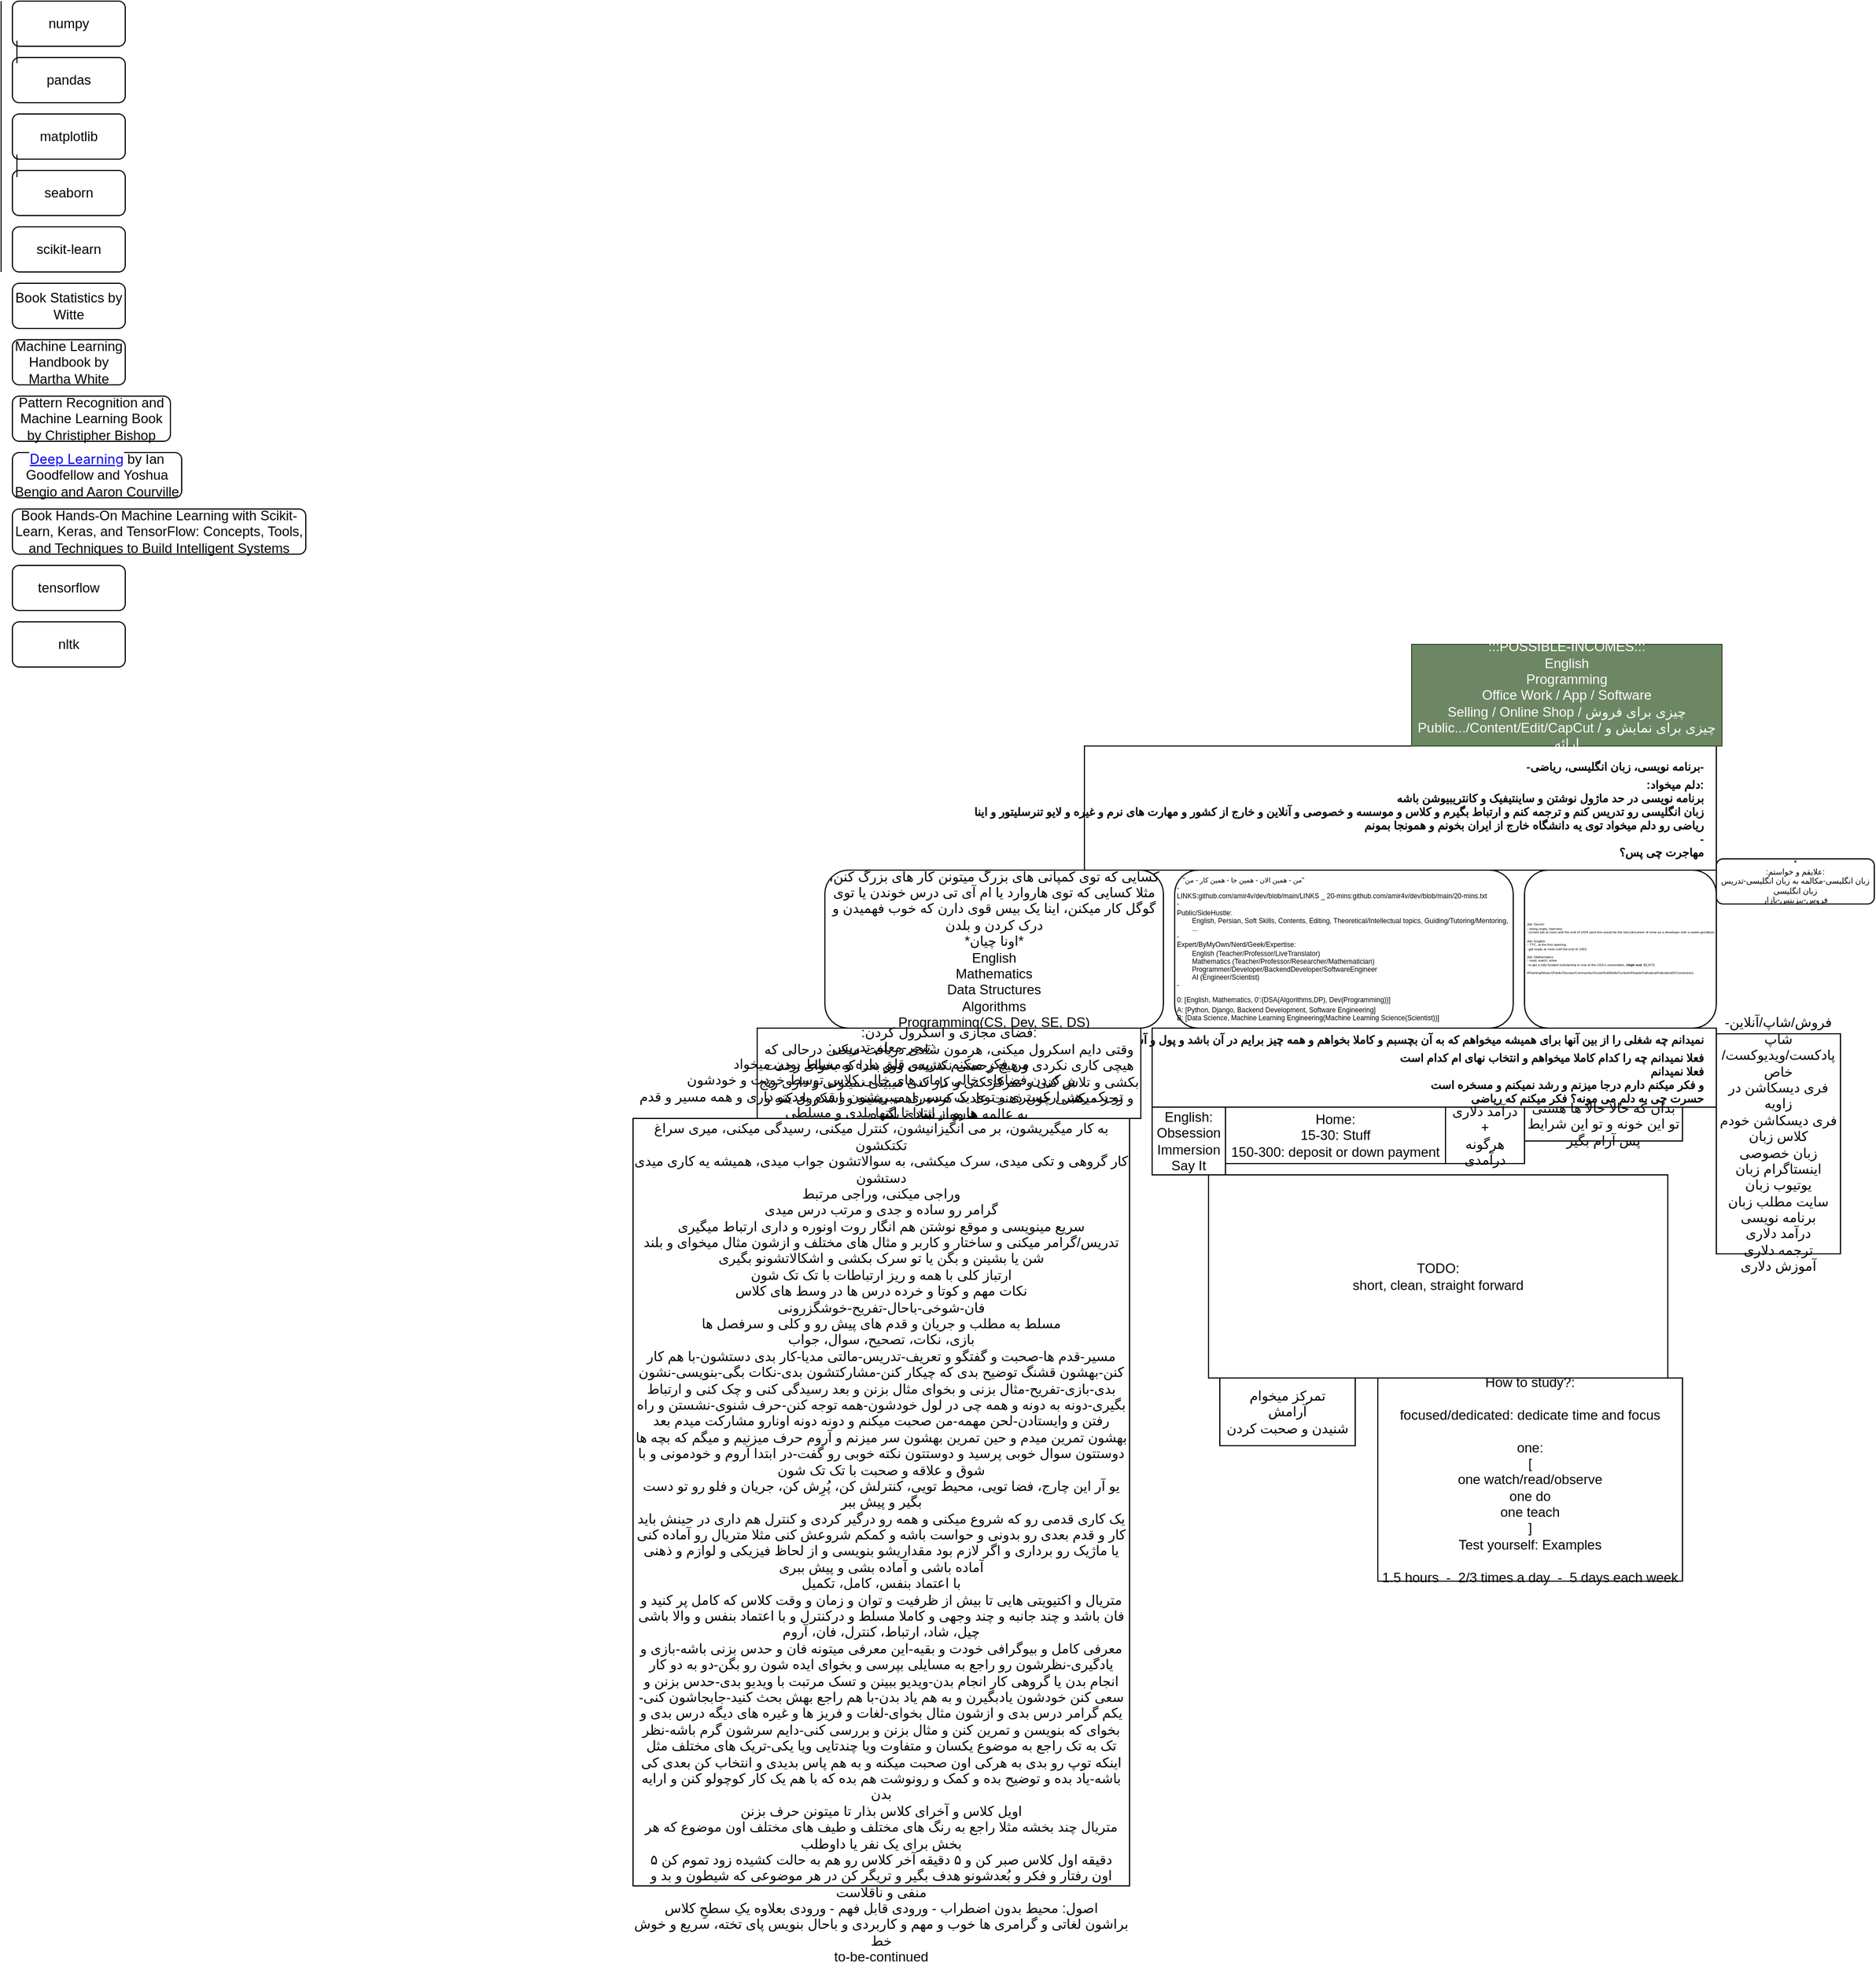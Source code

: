 <mxfile version="24.8.0">
  <diagram name="Page-1" id="Pw1lx-9ADOZ67-cU_8lc">
    <mxGraphModel dx="512" dy="1364" grid="1" gridSize="10" guides="1" tooltips="1" connect="1" arrows="1" fold="1" page="1" pageScale="1" pageWidth="850" pageHeight="1100" math="0" shadow="0">
      <root>
        <mxCell id="0" />
        <mxCell id="1" parent="0" />
        <mxCell id="uNf8jhvKmDgPgvKZIGbK-5" value="numpy" style="rounded=1;whiteSpace=wrap;html=1;" parent="1" vertex="1">
          <mxGeometry x="20" y="-1090" width="100" height="40" as="geometry" />
        </mxCell>
        <mxCell id="uNf8jhvKmDgPgvKZIGbK-6" value="pandas" style="rounded=1;whiteSpace=wrap;html=1;" parent="1" vertex="1">
          <mxGeometry x="20" y="-1040" width="100" height="40" as="geometry" />
        </mxCell>
        <mxCell id="uNf8jhvKmDgPgvKZIGbK-7" value="matplotlib" style="rounded=1;whiteSpace=wrap;html=1;" parent="1" vertex="1">
          <mxGeometry x="20" y="-990" width="100" height="40" as="geometry" />
        </mxCell>
        <mxCell id="uNf8jhvKmDgPgvKZIGbK-8" value="seaborn" style="rounded=1;whiteSpace=wrap;html=1;" parent="1" vertex="1">
          <mxGeometry x="20" y="-940" width="100" height="40" as="geometry" />
        </mxCell>
        <mxCell id="uNf8jhvKmDgPgvKZIGbK-10" value="scikit-learn" style="rounded=1;whiteSpace=wrap;html=1;" parent="1" vertex="1">
          <mxGeometry x="20" y="-890" width="100" height="40" as="geometry" />
        </mxCell>
        <mxCell id="uNf8jhvKmDgPgvKZIGbK-13" value="Book Statistics by Witte" style="rounded=1;whiteSpace=wrap;html=1;" parent="1" vertex="1">
          <mxGeometry x="20" y="-840" width="100" height="40" as="geometry" />
        </mxCell>
        <mxCell id="uNf8jhvKmDgPgvKZIGbK-14" value="Machine Learning Handbook by Martha White" style="rounded=1;whiteSpace=wrap;html=1;" parent="1" vertex="1">
          <mxGeometry x="20" y="-790" width="100" height="40" as="geometry" />
        </mxCell>
        <mxCell id="uNf8jhvKmDgPgvKZIGbK-15" value="Pattern Recognition and Machine Learning Book by Christipher Bishop" style="rounded=1;whiteSpace=wrap;html=1;" parent="1" vertex="1">
          <mxGeometry x="20" y="-740" width="140" height="40" as="geometry" />
        </mxCell>
        <mxCell id="uNf8jhvKmDgPgvKZIGbK-16" value="&lt;font style=&quot;font-size: 12px;&quot;&gt;&lt;a style=&quot;box-sizing: unset; cursor: pointer; font-family: -apple-system, BlinkMacSystemFont, &amp;quot;Segoe UI&amp;quot;, Helvetica, Arial, sans-serif, &amp;quot;Apple Color Emoji&amp;quot;, &amp;quot;Segoe UI Emoji&amp;quot;, &amp;quot;Segoe UI Symbol&amp;quot;; text-align: left; background-color: rgb(255, 255, 255);&quot; href=&quot;https://www.deeplearningbook.org/&quot;&gt;Deep Learning&lt;/a&gt;&amp;nbsp;by Ian Goodfellow and Yoshua Bengio and Aaron Courville&lt;/font&gt;" style="rounded=1;whiteSpace=wrap;html=1;" parent="1" vertex="1">
          <mxGeometry x="20" y="-690" width="150" height="40" as="geometry" />
        </mxCell>
        <mxCell id="uNf8jhvKmDgPgvKZIGbK-18" value="Book Hands-On Machine Learning with Scikit-Learn, Keras, and TensorFlow: Concepts, Tools, and Techniques to Build Intelligent Systems" style="rounded=1;whiteSpace=wrap;html=1;" parent="1" vertex="1">
          <mxGeometry x="20" y="-640" width="260" height="40" as="geometry" />
        </mxCell>
        <mxCell id="eiy_VjTBnV1nARQNC3YB-1" value="" style="endArrow=none;html=1;rounded=0;" parent="1" edge="1">
          <mxGeometry width="50" height="50" relative="1" as="geometry">
            <mxPoint x="10" y="-850" as="sourcePoint" />
            <mxPoint x="10" y="-1090" as="targetPoint" />
          </mxGeometry>
        </mxCell>
        <mxCell id="eiy_VjTBnV1nARQNC3YB-2" value="tensorflow" style="rounded=1;whiteSpace=wrap;html=1;" parent="1" vertex="1">
          <mxGeometry x="20" y="-590" width="100" height="40" as="geometry" />
        </mxCell>
        <mxCell id="eiy_VjTBnV1nARQNC3YB-6" value="nltk" style="rounded=1;whiteSpace=wrap;html=1;" parent="1" vertex="1">
          <mxGeometry x="20" y="-540" width="100" height="40" as="geometry" />
        </mxCell>
        <mxCell id="rNfnYfNZXdWyFEMV66Mj-3" value="" style="endArrow=none;html=1;rounded=0;" parent="1" edge="1">
          <mxGeometry width="50" height="50" relative="1" as="geometry">
            <mxPoint x="24" y="-1035" as="sourcePoint" />
            <mxPoint x="24" y="-1055" as="targetPoint" />
          </mxGeometry>
        </mxCell>
        <mxCell id="rNfnYfNZXdWyFEMV66Mj-4" value="" style="endArrow=none;html=1;rounded=0;" parent="1" edge="1">
          <mxGeometry width="50" height="50" relative="1" as="geometry">
            <mxPoint x="24" y="-934" as="sourcePoint" />
            <mxPoint x="24" y="-954" as="targetPoint" />
          </mxGeometry>
        </mxCell>
        <mxCell id="NjcC3SJjB0qP52kyVzx2-1" value="کسایی که توی کمپانی های بزرگ میتونن کار های بزرگ کنن، مثلا کسایی که توی هاروارد یا ام آی تی درس خوندن یا توی گوگل کار میکنن، اینا یک بیس قوی دارن که خوب فهمیدن و درک کردن و بلدن&lt;br&gt;*اونا چیان*&lt;br&gt;English&lt;br&gt;Mathematics&lt;br&gt;Data Structures&lt;br&gt;Algorithms&lt;br&gt;Programming(CS, Dev, SE, DS)" style="rounded=1;whiteSpace=wrap;html=1;" parent="1" vertex="1">
          <mxGeometry x="740" y="-320" width="300" height="140" as="geometry" />
        </mxCell>
        <mxCell id="m1dlzt6d_2SXBuBqFUNx-1" value="&lt;div style=&quot;font-size: 6px;&quot;&gt;&lt;font style=&quot;font-size: 6px;&quot;&gt;&lt;font style=&quot;font-size: 6px;&quot;&gt;&amp;nbsp; &amp;nbsp;&quot;من - همین الان - همین جا - همین کار - من&quot;&lt;/font&gt;&lt;/font&gt;&lt;/div&gt;&lt;div style=&quot;font-size: 6px;&quot;&gt;&lt;font style=&quot;font-size: 6px;&quot;&gt;&lt;font style=&quot;font-size: 6px;&quot;&gt;-&lt;/font&gt;&lt;/font&gt;&lt;/div&gt;&lt;div style=&quot;font-size: 6px;&quot;&gt;&lt;font style=&quot;font-size: 6px;&quot;&gt;&lt;font style=&quot;font-size: 6px;&quot;&gt;LINKS:github.com/amir4v/dev/blob/main/LINKS _ 20-mins:github.com/amir4v/dev/blob/main/20-mins.txt&lt;/font&gt;&lt;/font&gt;&lt;/div&gt;&lt;div style=&quot;font-size: 6px;&quot;&gt;&lt;font style=&quot;font-size: 6px;&quot;&gt;-&lt;/font&gt;&lt;/div&gt;&lt;div style=&quot;font-size: 6px;&quot;&gt;&lt;font style=&quot;font-size: 6px;&quot;&gt;Public/SideHustle:&lt;/font&gt;&lt;/div&gt;&lt;div style=&quot;font-size: 6px;&quot;&gt;&lt;font style=&quot;font-size: 6px;&quot;&gt;&lt;font style=&quot;font-size: 6px;&quot;&gt;&lt;span style=&quot;white-space: pre;&quot;&gt;&#x9;&lt;/span&gt;English, Persian,&amp;nbsp;&lt;/font&gt;&lt;/font&gt;&lt;span style=&quot;background-color: initial;&quot;&gt;Soft Skills,&amp;nbsp;&lt;/span&gt;&lt;span style=&quot;background-color: initial;&quot;&gt;Contents, Editing, Theoretical/Intellectual topics, Guiding/Tutoring/Mentoring,&lt;/span&gt;&lt;/div&gt;&lt;div style=&quot;font-size: 6px;&quot;&gt;&lt;span style=&quot;background-color: initial;&quot;&gt;&lt;span style=&quot;white-space: pre;&quot;&gt;&#x9;&lt;/span&gt;...&lt;br&gt;&lt;/span&gt;&lt;/div&gt;&lt;div style=&quot;font-size: 6px;&quot;&gt;&lt;font style=&quot;font-size: 6px;&quot;&gt;&lt;font style=&quot;font-size: 6px;&quot;&gt;&lt;font style=&quot;font-size: 6px;&quot;&gt;-&lt;/font&gt;&lt;/font&gt;&lt;/font&gt;&lt;/div&gt;&lt;div style=&quot;font-size: 6px;&quot;&gt;&lt;font style=&quot;font-size: 6px;&quot;&gt;&lt;font style=&quot;font-size: 6px;&quot;&gt;&lt;font style=&quot;font-size: 6px;&quot;&gt;Expert/ByMyOwn/Nerd/Geek/Expertise:&lt;/font&gt;&lt;/font&gt;&lt;/font&gt;&lt;/div&gt;&lt;div style=&quot;font-size: 6px;&quot;&gt;&lt;font style=&quot;font-size: 6px;&quot;&gt;&lt;font style=&quot;font-size: 6px;&quot;&gt;&lt;font style=&quot;font-size: 6px;&quot;&gt;&lt;span style=&quot;white-space: pre;&quot;&gt;&#x9;&lt;/span&gt;English&amp;nbsp;&lt;span style=&quot;background-color: initial;&quot;&gt;(&lt;/span&gt;&lt;span style=&quot;background-color: initial;&quot;&gt;Teacher/&lt;/span&gt;&lt;/font&gt;&lt;/font&gt;&lt;/font&gt;&lt;span style=&quot;background-color: initial;&quot;&gt;Professor/&lt;/span&gt;&lt;span style=&quot;background-color: initial;&quot;&gt;LiveTranslator)&lt;/span&gt;&lt;/div&gt;&lt;div style=&quot;font-size: 6px;&quot;&gt;&lt;font style=&quot;font-size: 6px;&quot;&gt;&lt;font style=&quot;font-size: 6px;&quot;&gt;&lt;font style=&quot;font-size: 6px;&quot;&gt;&lt;span style=&quot;white-space: pre;&quot;&gt;&#x9;&lt;/span&gt;Mathematics&lt;/font&gt;&lt;span style=&quot;background-color: initial;&quot;&gt;&amp;nbsp;(Teacher/Professor/Researcher/&lt;/span&gt;&lt;/font&gt;&lt;span style=&quot;background-color: initial;&quot;&gt;Mathematician&lt;/span&gt;&lt;span style=&quot;background-color: initial;&quot;&gt;)&lt;/span&gt;&lt;/font&gt;&lt;/div&gt;&lt;div style=&quot;font-size: 6px;&quot;&gt;&lt;font style=&quot;font-size: 6px;&quot;&gt;&lt;span style=&quot;background-color: initial;&quot;&gt;&lt;span style=&quot;white-space: pre;&quot;&gt;&#x9;&lt;/span&gt;Programmer/Developer/BackendDeveloper/SoftwareEngineer&lt;/span&gt;&lt;/font&gt;&lt;/div&gt;&lt;div style=&quot;font-size: 6px;&quot;&gt;&lt;font style=&quot;font-size: 6px;&quot;&gt;&lt;span style=&quot;background-color: initial;&quot;&gt;&lt;span style=&quot;white-space: pre;&quot;&gt;&lt;span style=&quot;white-space: pre;&quot;&gt;&#x9;&lt;/span&gt;&lt;/span&gt;AI&lt;/span&gt;&lt;span style=&quot;background-color: initial;&quot;&gt;&amp;nbsp;(Engineer/Scientist)&lt;/span&gt;&lt;/font&gt;&lt;/div&gt;&lt;div style=&quot;font-size: 6px;&quot;&gt;&lt;font style=&quot;font-size: 6px;&quot;&gt;-&lt;/font&gt;&lt;/div&gt;&lt;font style=&quot;font-size: 6px;&quot;&gt;0: [English, Mathematics, 0&#39;:{DSA(Algorithms,DP), Dev(Programming)}]&lt;/font&gt;&lt;div style=&quot;font-size: 6px;&quot;&gt;&lt;font style=&quot;font-size: 6px;&quot;&gt;A: [Python, Django, Backend Development, Software Engineering]&lt;/font&gt;&lt;/div&gt;&lt;div style=&quot;font-size: 6px;&quot;&gt;&lt;font style=&quot;font-size: 6px;&quot;&gt;&lt;font style=&quot;font-size: 6px;&quot;&gt;B&lt;/font&gt;&lt;span style=&quot;background-color: initial;&quot;&gt;: [Data Science, Machine Learning Engineering(Machine Learning Science(Scientist))]&lt;/span&gt;&lt;/font&gt;&lt;/div&gt;" style="rounded=1;whiteSpace=wrap;html=1;align=left;" parent="1" vertex="1">
          <mxGeometry x="1050" y="-320" width="300" height="140" as="geometry" />
        </mxCell>
        <mxCell id="LMWK8aXgj8m5KuPDmJkq-1" value="&lt;div style=&quot;font-size: 3px;&quot;&gt;&lt;font style=&quot;font-size: 3px;&quot;&gt;Job: Dev/AI&lt;/font&gt;&lt;/div&gt;&lt;div style=&quot;font-size: 3px;&quot;&gt;&lt;font style=&quot;font-size: 3px;&quot;&gt;:: being ready, interview&lt;/font&gt;&lt;/div&gt;&lt;div style=&quot;font-size: 3px;&quot;&gt;&lt;font style=&quot;font-size: 3px;&quot;&gt;: current job at most&amp;nbsp;until the end of 1404 (and this would be the last job/career of mine as a developer with a sweet goodbye)&lt;/font&gt;&lt;/div&gt;&lt;div style=&quot;font-size: 3px;&quot;&gt;&lt;font style=&quot;font-size: 3px;&quot;&gt;&lt;br&gt;&lt;/font&gt;&lt;/div&gt;&lt;div style=&quot;font-size: 3px;&quot;&gt;&lt;font style=&quot;font-size: 3px;&quot;&gt;Job: English&lt;br&gt;&lt;/font&gt;&lt;/div&gt;&lt;div style=&quot;font-size: 3px;&quot;&gt;&lt;font style=&quot;font-size: 3px;&quot;&gt;:: TTC, at the first opening&lt;/font&gt;&lt;/div&gt;&lt;div style=&quot;font-size: 3px;&quot;&gt;&lt;font style=&quot;font-size: 3px;&quot;&gt;: get ready at most until the end of 1403&lt;/font&gt;&lt;/div&gt;&lt;div style=&quot;font-size: 3px;&quot;&gt;&lt;font style=&quot;font-size: 3px;&quot;&gt;&lt;br&gt;&lt;/font&gt;&lt;/div&gt;&lt;div style=&quot;font-size: 3px;&quot;&gt;&lt;div style=&quot;&quot;&gt;&lt;font style=&quot;font-size: 3px;&quot;&gt;Job: Mathematics&lt;/font&gt;&lt;/div&gt;&lt;div style=&quot;&quot;&gt;&lt;font style=&quot;font-size: 3px;&quot;&gt;:: read, watch, solve&lt;/font&gt;&lt;/div&gt;&lt;div style=&quot;&quot;&gt;&lt;font style=&quot;font-size: 3px;&quot;&gt;: to get a fully-funded scholarship in one of the USA&#39;s universities; (&lt;/font&gt;&lt;strong style=&quot;background-color: initial;&quot;&gt;High end&lt;/strong&gt;&lt;span style=&quot;background-color: initial;&quot;&gt;: $3,672&lt;/span&gt;&lt;span style=&quot;background-color: initial;&quot;&gt;)&lt;/span&gt;&lt;/div&gt;&lt;div style=&quot;&quot;&gt;&lt;font style=&quot;font-size: 3px;&quot;&gt;&lt;br&gt;&lt;/font&gt;&lt;/div&gt;&lt;div style=&quot;&quot;&gt;&lt;font style=&quot;font-size: 3px;&quot;&gt;#Painting/Music/(Public/Society/Community/Social/SoftSkills/Content/People/Individual/IndividualS/Connection)&lt;/font&gt;&lt;/div&gt;&lt;/div&gt;" style="rounded=1;whiteSpace=wrap;html=1;align=left;" parent="1" vertex="1">
          <mxGeometry x="1360" y="-320" width="170" height="140" as="geometry" />
        </mxCell>
        <mxCell id="AXUeFKmJ4L8ZubqQcsqx-2" value="" style="verticalLabelPosition=bottom;verticalAlign=top;html=1;shape=mxgraph.basic.rect;fillColor2=none;strokeWidth=1;size=20;indent=5;" parent="1" vertex="1">
          <mxGeometry x="970" y="-430" width="560" height="110" as="geometry" />
        </mxCell>
        <mxCell id="AXUeFKmJ4L8ZubqQcsqx-4" value="&lt;font style=&quot;font-size: 10px;&quot;&gt;-برنامه نویسی، زبان انگلیسی، ریاضی-&lt;/font&gt;&lt;div style=&quot;font-size: 10px;&quot;&gt;&lt;div style=&quot;&quot;&gt;&lt;font style=&quot;font-size: 10px;&quot;&gt;:دلم میخواد:&lt;/font&gt;&lt;/div&gt;&lt;div style=&quot;&quot;&gt;&lt;font style=&quot;font-size: 10px;&quot;&gt;برنامه نویسی در حد ماژول نوشتن و ساینتیفیک و کانتریبیوشن باشه&lt;/font&gt;&lt;/div&gt;&lt;div style=&quot;&quot;&gt;&lt;font style=&quot;font-size: 10px;&quot;&gt;زبان انگلیسی رو تدریس کنم و ترجمه کنم و ارتباط بگیرم و کلاس و موسسه و خصوصی و آنلاین و خارج از کشور و مهارت های نرم و غیره و لایو تنرسلیتور و اینا&lt;/font&gt;&lt;/div&gt;&lt;div style=&quot;&quot;&gt;&lt;font style=&quot;font-size: 10px;&quot;&gt;ریاضی رو دلم میخواد توی یه دانشگاه خارج از ایران بخونم و همونجا بمونم&lt;/font&gt;&lt;/div&gt;&lt;div style=&quot;&quot;&gt;&lt;font style=&quot;font-size: 10px;&quot;&gt;-&lt;/font&gt;&lt;/div&gt;&lt;div style=&quot;&quot;&gt;&lt;font style=&quot;font-size: 10px;&quot;&gt;مهاجرت چی پس؟&lt;/font&gt;&lt;/div&gt;&lt;/div&gt;" style="text;strokeColor=none;fillColor=none;html=1;fontSize=24;fontStyle=1;verticalAlign=middle;align=right;" parent="1" vertex="1">
          <mxGeometry x="960" y="-410" width="560" height="60" as="geometry" />
        </mxCell>
        <mxCell id="AXUeFKmJ4L8ZubqQcsqx-5" value="" style="rounded=0;whiteSpace=wrap;html=1;" parent="1" vertex="1">
          <mxGeometry x="1030" y="-180" width="500" height="70" as="geometry" />
        </mxCell>
        <mxCell id="AXUeFKmJ4L8ZubqQcsqx-6" value="&lt;font style=&quot;font-size: 10px;&quot;&gt;نمیدانم چه شغلی را از بین آنها برای همیشه میخواهم که به آن بچسبم و کاملا بخواهم و همه چیز برایم در آن باشد و پول و آسودگی و لذت و آرامش&lt;/font&gt;&lt;div style=&quot;font-size: 10px;&quot;&gt;&lt;font style=&quot;font-size: 10px;&quot;&gt;فعلا نمیدانم چه را کدام کاملا میخواهم و انتخاب نهای ام کدام است&lt;/font&gt;&lt;/div&gt;&lt;div style=&quot;font-size: 10px;&quot;&gt;&lt;font style=&quot;font-size: 10px;&quot;&gt;فعلا نمیدانم&lt;/font&gt;&lt;/div&gt;&lt;div style=&quot;font-size: 10px;&quot;&gt;&lt;font style=&quot;font-size: 10px;&quot;&gt;و فکر میکنم دارم درجا میزنم و رشد نمیکنم و مسخره است&lt;/font&gt;&lt;/div&gt;&lt;div style=&quot;font-size: 10px;&quot;&gt;&lt;font style=&quot;font-size: 10px;&quot;&gt;حسرت چی به دلم می مونه؟ فکر میکنم که ریاضی&lt;/font&gt;&lt;/div&gt;" style="text;strokeColor=none;fillColor=none;html=1;fontSize=24;fontStyle=1;verticalAlign=middle;align=right;" parent="1" vertex="1">
          <mxGeometry x="960" y="-180" width="560" height="60" as="geometry" />
        </mxCell>
        <mxCell id="AXUeFKmJ4L8ZubqQcsqx-7" value="English:&lt;div&gt;Obsession&lt;/div&gt;&lt;div&gt;Immersion&lt;/div&gt;&lt;div&gt;Say It&lt;/div&gt;" style="rounded=0;whiteSpace=wrap;html=1;" parent="1" vertex="1">
          <mxGeometry x="1030" y="-110" width="65" height="60" as="geometry" />
        </mxCell>
        <mxCell id="AXUeFKmJ4L8ZubqQcsqx-8" value="Home:&lt;div&gt;15-30: Stuff&lt;/div&gt;&lt;div&gt;150-300: deposit or down payment&lt;/div&gt;" style="rounded=0;whiteSpace=wrap;html=1;" parent="1" vertex="1">
          <mxGeometry x="1095" y="-110" width="195" height="50" as="geometry" />
        </mxCell>
        <mxCell id="AXUeFKmJ4L8ZubqQcsqx-9" value="درآمد دلاری&lt;div&gt;+&lt;/div&gt;&lt;div&gt;هرگونه درآمدی&lt;/div&gt;" style="rounded=0;whiteSpace=wrap;html=1;" parent="1" vertex="1">
          <mxGeometry x="1290" y="-110" width="70" height="50" as="geometry" />
        </mxCell>
        <mxCell id="AXUeFKmJ4L8ZubqQcsqx-10" value="بدان که حالا حالا ها هستی تو این خونه و تو این شرایط پس آرام بگیر" style="rounded=0;whiteSpace=wrap;html=1;" parent="1" vertex="1">
          <mxGeometry x="1360" y="-110" width="140" height="30" as="geometry" />
        </mxCell>
        <mxCell id="AXUeFKmJ4L8ZubqQcsqx-11" value="TODO:&lt;div&gt;short, clean, straight forward&lt;/div&gt;" style="rounded=0;whiteSpace=wrap;html=1;" parent="1" vertex="1">
          <mxGeometry x="1080" y="-50" width="407" height="180" as="geometry" />
        </mxCell>
        <mxCell id="OlMIyhV_iWhLKmUS0hnb-1" value="تمرکز میخوام&lt;div&gt;آرامش&lt;/div&gt;&lt;div&gt;شنیدن و صحبت کردن&lt;/div&gt;" style="rounded=0;whiteSpace=wrap;html=1;" parent="1" vertex="1">
          <mxGeometry x="1090" y="130" width="120" height="60" as="geometry" />
        </mxCell>
        <mxCell id="H_kfXskphiUU7MyIa1LL-1" value="How to study?:&lt;div&gt;&lt;br&gt;&lt;/div&gt;&lt;div&gt;focused/dedicated: dedicate time and focus&lt;/div&gt;&lt;div&gt;&lt;br&gt;&lt;div&gt;one:&lt;/div&gt;&lt;div&gt;[&lt;/div&gt;&lt;div&gt;one watch/read/observe&lt;/div&gt;&lt;div&gt;one do&lt;/div&gt;&lt;div&gt;one teach&lt;/div&gt;&lt;div&gt;]&lt;/div&gt;&lt;div&gt;Test yourself: Examples&lt;/div&gt;&lt;div&gt;&lt;br&gt;&lt;div&gt;1.5 hours&amp;nbsp; -&amp;nbsp; 2/3 times a day&amp;nbsp; -&amp;nbsp; 5 days each week&lt;/div&gt;&lt;/div&gt;&lt;/div&gt;" style="rounded=0;whiteSpace=wrap;html=1;" parent="1" vertex="1">
          <mxGeometry x="1230" y="130" width="270" height="180" as="geometry" />
        </mxCell>
        <mxCell id="Rd4GpR8UwyXvpFVBSVih-1" value=":فضای مجازی و اسکرول کردن:&lt;div&gt;وقتی دایم اسکرول میکنی، هرمون شادی دریافت میکنی درحالی که هیچی کاری نکردی و هیچ زحمتی نکشیدی ووو بعدا که بخوای زحمت بکشی و تلاش کنی و تمرکز کنی و کار کنی میبینی نمیتونی و داری رنج و زجز میکشی چون ذهنت عادت کرده راهت بشینه و اسکرول کنه و یه عالمه هرمون شادی بگیره&lt;/div&gt;" style="rounded=0;whiteSpace=wrap;html=1;" parent="1" vertex="1">
          <mxGeometry x="680" y="-180" width="340" height="80" as="geometry" />
        </mxCell>
        <mxCell id="Rd4GpR8UwyXvpFVBSVih-2" value=":تیچر-معلم-تدریس:&lt;div&gt;من فکر میکنم تدریس قلق داره و مسلط بودن میخواد&lt;/div&gt;&lt;div&gt;پر کردن فضاهای خالی زمان های خالی کلاس توسط خودت و خودشون&lt;/div&gt;&lt;div&gt;تو یک رهبر ارکستری و توی یک مسیری میبریشون و قدم بعدیتو داری و همه مسیر و قدم هارو از ابتدا تا انتها بلدی و مسلطی&lt;/div&gt;&lt;div&gt;به کار میگیریشون، بر می انگیزانیشون، کنترل میکنی، رسیدگی میکنی، میری سراغ تکتکشون&lt;/div&gt;&lt;div&gt;کار گروهی و تکی میدی، سرک میکشی، به سوالاتشون جواب میدی، همیشه یه کاری میدی دستشون&lt;/div&gt;&lt;div&gt;وراجی میکنی، وراجی مرتبط&lt;/div&gt;&lt;div&gt;گرامر رو ساده و جدی و مرتب درس میدی&lt;/div&gt;&lt;div&gt;سریع مینویسی و موقع نوشتن هم انگار روت اونوره و داری ارتباط میگیری&lt;/div&gt;&lt;div&gt;تدریس/گرامر میکنی و ساختار و کاربر و مثال های مختلف و ازشون مثال میخوای و بلند شن یا بشینن و بگن یا تو سرک بکشی و اشکالاتشونو بگیری&lt;/div&gt;&lt;div&gt;ارتباز کلی با همه و ریز ارتباطات با تک تک شون&lt;/div&gt;&lt;div&gt;نکات مهم و کوتا و خرده درس ها در وسط های کلاس&lt;/div&gt;&lt;div&gt;فان-شوخی-باحال-تفریح-خوشگزرونی&lt;/div&gt;&lt;div&gt;مسلط به مطلب و جریان و قدم های پیش رو و کلی و سرفصل ها&lt;/div&gt;&lt;div&gt;بازی، نکات، تصحیح، سوال، جواب&lt;/div&gt;&lt;div&gt;مسیر-قدم ها-صحبت و گفتگو و تعریف-تدریس-مالتی مدیا-کار بدی دستشون-با هم کار کنن-بهشون قشنگ توضیح بدی که چیکار کنن-مشارکتشون بدی-نکات بگی-بنویسی-نشون بدی-بازی-تفریح-مثال بزنی و بخوای مثال بزنن و بعد رسیدگی کنی و چک کنی و ارتباط بگیری-دونه به دونه و همه چی در لول خودشون-همه توجه کنن-حرف شنوی-نشستن و راه رفتن و وایستادن-لحن مهمه-من صحبت میکنم و دونه دونه اونارو مشارکت میدم بعد بهشون تمرین میدم و حین تمرین بهشون سر میزنم و آروم حرف میزنیم و میگم که بچه ها دوستتون سوال خوبی پرسید و دوستتون نکته خوبی رو گفت-در ابتدا آروم و خودمونی و با شوق و علاقه و صحبت با تک تک شون&lt;/div&gt;&lt;div&gt;یو آر این چارج، فضا تویی، محیط تویی، کنترلش کن، پُرِش کن، جریان و فلو رو تو دست بگیر و پیش ببر&lt;br&gt;&lt;/div&gt;&lt;div&gt;یک کاری قدمی رو که شروع میکنی و همه رو درگیر کردی و کنترل هم داری در حینش باید کار و قدم بعدی رو بدونی و حواست باشه و کمکم شروعش کنی مثلا متریال رو آماده کنی یا ماژیک رو برداری و اگر لازم بود مقداریشو بنویسی و از لحاظ فیزیکی و لوازم و ذهنی آماده باشی و آماده بشی و پیش ببری&lt;br&gt;&lt;/div&gt;&lt;div&gt;با اعتماد بنفس، کامل، تکمیل&lt;br&gt;&lt;/div&gt;&lt;div&gt;متریال و اکتیویتی هایی تا بیش از ظرفیت و توان و زمان و وقت کلاس که کامل پر کنید و فان باشد و چند جانبه و چند وجهی و کاملا مسلط و درکنترل و با اعتماد بنفس و والا باشی&lt;br&gt;&lt;/div&gt;&lt;div&gt;چیل، شاد، ارتباط، کنترل، فان، آروم&lt;/div&gt;&lt;div&gt;معرفی کامل و بیوگرافی خودت و بقیه-این معرفی میتونه فان و حدس بزنی باشه-بازی و یادگیری-نظرشون رو راجع به مسایلی بپرسی و بخوای ایده شون رو بگن-دو به دو کار انجام بدن یا گروهی کار انجام بدن-ویدیو ببینن و تسک مرتبت با ویدیو بدی-حدس بزنن و سعی کنن خودشون یادبگیرن و به هم یاد بدن-با هم راجع بهش بحث کنید-جابجاشون کنی-یکم گرامر درس بدی و ازشون مثال بخوای-لغات و فریز ها و غیره های دیگه درس بدی و بخوای که بنویسن و تمرین کنن و مثال بزنن و بررسی کنی-دایم سرشون گرم باشه-نظر تک به تک راجع به موضوع یکسان و متفاوت ویا چندتایی ویا یکی-تریک های مختلف مثل اینکه توپ رو بدی به هرکی اون صحبت میکنه و به هم پاس بدیدی و انتخاب کن بعدی کی باشه-یاد بده و توضیح بده و کمک و رونوشت هم بده که با هم یک کار کوچولو کنن و ارایه بدن&lt;/div&gt;&lt;div&gt;&lt;div&gt;اویل کلاس و آخرای کلاس بذار تا میتونن حرف بزنن&lt;/div&gt;&lt;div&gt;متریال چند بخشه مثلا راجع به رنگ های مختلف و طیف های مختلف اون موضوع که هر بخش برای یک نفر یا داوطلب&lt;/div&gt;&lt;div&gt;۵ دقیقه اول کلاس صبر کن و ۵ دقیقه آخر کلاس رو هم به حالت کشیده زود تموم کن&lt;/div&gt;&lt;div&gt;اون رفتار و فکر و بُعدشونو هدف بگیر و تریگر کن در هر موضوعی که شیطون و بد و منفی و ناقلاست&lt;/div&gt;&lt;/div&gt;&lt;div&gt;اصول: محیط بدون اضطراب - ورودی قابل فهم - ورودی بعلاوه یکِ سطحِ کلاس&lt;/div&gt;&lt;div&gt;براشون لغاتی و گرامری ها خوب و مهم و کاربردی و باحال بنویس پای تخته، سریع و خوش خط&lt;/div&gt;&lt;div&gt;to-be-continued&lt;br&gt;&lt;/div&gt;" style="rounded=0;whiteSpace=wrap;html=1;" parent="1" vertex="1">
          <mxGeometry x="570" y="-100" width="440" height="680" as="geometry" />
        </mxCell>
        <mxCell id="4xOA998W1WG-WekqutN8-1" value="فروش/شاپ/آنلاین-شاپ&lt;div&gt;پادکست/ویدیوکست/خاص&lt;/div&gt;&lt;div&gt;فری دیسکاشن در زاویه&lt;/div&gt;&lt;div&gt;فری دیسکاشن خودم&lt;/div&gt;&lt;div&gt;کلاس زبان&lt;/div&gt;&lt;div&gt;زبان خصوصی&lt;/div&gt;&lt;div&gt;اینستاگرام زبان&lt;/div&gt;&lt;div&gt;یوتیوب زبان&lt;/div&gt;&lt;div&gt;سایت مطلب زبان&lt;/div&gt;&lt;div&gt;برنامه نویسی&lt;/div&gt;&lt;div&gt;درآمد دلاری&lt;/div&gt;&lt;div&gt;ترجمه دلاری&lt;/div&gt;&lt;div&gt;آموزش دلاری&lt;/div&gt;" style="rounded=0;whiteSpace=wrap;html=1;" parent="1" vertex="1">
          <mxGeometry x="1530" y="-175" width="110" height="195" as="geometry" />
        </mxCell>
        <mxCell id="y1VyY1RBQATzmHNMV_Et-1" value="&lt;div style=&quot;font-size: 7px;&quot;&gt;&lt;font style=&quot;font-size: 7px;&quot;&gt;*&lt;/font&gt;&lt;/div&gt;&lt;div style=&quot;font-size: 7px;&quot;&gt;&lt;font style=&quot;font-size: 7px;&quot;&gt;:علایقم و خواستم:&lt;/font&gt;&lt;/div&gt;&lt;div style=&quot;font-size: 7px;&quot;&gt;&lt;font style=&quot;font-size: 7px;&quot;&gt;زبان انگلیسی-مکالمه به زبان انگلیسی-تدریس زبان انگلیسی&lt;/font&gt;&lt;/div&gt;&lt;div style=&quot;font-size: 7px;&quot;&gt;&lt;font style=&quot;font-size: 7px;&quot;&gt;فروس-بیزینس-بازار&lt;/font&gt;&lt;/div&gt;" style="rounded=1;whiteSpace=wrap;html=1;align=center;" parent="1" vertex="1">
          <mxGeometry x="1530" y="-330" width="140" height="40" as="geometry" />
        </mxCell>
        <mxCell id="GIsa72HcWA80MPZBzvNW-1" value=":::POSSIBLE-INCOMES:::&lt;div&gt;English&lt;/div&gt;&lt;div&gt;Programming&lt;/div&gt;&lt;div&gt;Office Work / App / Software&lt;/div&gt;&lt;div&gt;Selling / Online Shop / چیزی برای فروش&lt;/div&gt;&lt;div&gt;Public.../Content/Edit/CapCut / چیزی برای نمایش و ارائه&lt;/div&gt;" style="rounded=0;whiteSpace=wrap;html=1;fillColor=#6d8764;strokeColor=#3A5431;fontColor=#ffffff;" parent="1" vertex="1">
          <mxGeometry x="1260" y="-520" width="275" height="90" as="geometry" />
        </mxCell>
      </root>
    </mxGraphModel>
  </diagram>
</mxfile>
